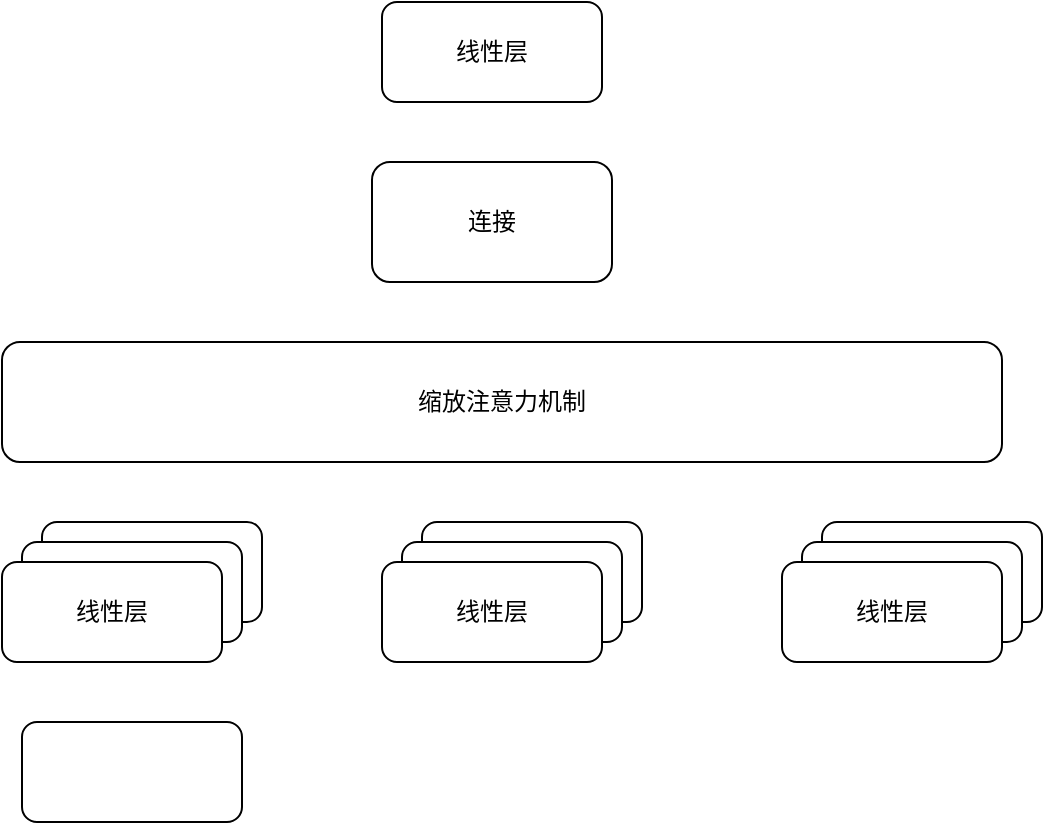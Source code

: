 <mxfile version="24.4.0" type="github">
  <diagram name="第 1 页" id="X00CZErsw5lxIn04xf_R">
    <mxGraphModel dx="1213" dy="631" grid="1" gridSize="10" guides="1" tooltips="1" connect="1" arrows="1" fold="1" page="1" pageScale="1" pageWidth="827" pageHeight="1169" math="0" shadow="0">
      <root>
        <mxCell id="0" />
        <mxCell id="1" parent="0" />
        <mxCell id="4k-sA4LPTLcVA16bypzs-102" value="" style="rounded=1;whiteSpace=wrap;html=1;" vertex="1" parent="1">
          <mxGeometry x="170" y="290" width="110" height="50" as="geometry" />
        </mxCell>
        <mxCell id="4k-sA4LPTLcVA16bypzs-101" value="" style="rounded=1;whiteSpace=wrap;html=1;" vertex="1" parent="1">
          <mxGeometry x="160" y="300" width="110" height="50" as="geometry" />
        </mxCell>
        <mxCell id="4k-sA4LPTLcVA16bypzs-90" value="线性层" style="rounded=1;whiteSpace=wrap;html=1;" vertex="1" parent="1">
          <mxGeometry x="150" y="310" width="110" height="50" as="geometry" />
        </mxCell>
        <mxCell id="4k-sA4LPTLcVA16bypzs-93" value="缩放注意力机制" style="rounded=1;whiteSpace=wrap;html=1;" vertex="1" parent="1">
          <mxGeometry x="150" y="200" width="500" height="60" as="geometry" />
        </mxCell>
        <mxCell id="4k-sA4LPTLcVA16bypzs-94" value="连接" style="rounded=1;whiteSpace=wrap;html=1;" vertex="1" parent="1">
          <mxGeometry x="335" y="110" width="120" height="60" as="geometry" />
        </mxCell>
        <mxCell id="4k-sA4LPTLcVA16bypzs-98" value="线性层" style="rounded=1;whiteSpace=wrap;html=1;" vertex="1" parent="1">
          <mxGeometry x="340" y="30" width="110" height="50" as="geometry" />
        </mxCell>
        <mxCell id="4k-sA4LPTLcVA16bypzs-100" value="" style="rounded=1;whiteSpace=wrap;html=1;" vertex="1" parent="1">
          <mxGeometry x="160" y="390" width="110" height="50" as="geometry" />
        </mxCell>
        <mxCell id="4k-sA4LPTLcVA16bypzs-103" value="" style="rounded=1;whiteSpace=wrap;html=1;" vertex="1" parent="1">
          <mxGeometry x="360" y="290" width="110" height="50" as="geometry" />
        </mxCell>
        <mxCell id="4k-sA4LPTLcVA16bypzs-104" value="" style="rounded=1;whiteSpace=wrap;html=1;" vertex="1" parent="1">
          <mxGeometry x="350" y="300" width="110" height="50" as="geometry" />
        </mxCell>
        <mxCell id="4k-sA4LPTLcVA16bypzs-105" value="线性层" style="rounded=1;whiteSpace=wrap;html=1;" vertex="1" parent="1">
          <mxGeometry x="340" y="310" width="110" height="50" as="geometry" />
        </mxCell>
        <mxCell id="4k-sA4LPTLcVA16bypzs-106" value="" style="rounded=1;whiteSpace=wrap;html=1;" vertex="1" parent="1">
          <mxGeometry x="560" y="290" width="110" height="50" as="geometry" />
        </mxCell>
        <mxCell id="4k-sA4LPTLcVA16bypzs-107" value="" style="rounded=1;whiteSpace=wrap;html=1;" vertex="1" parent="1">
          <mxGeometry x="550" y="300" width="110" height="50" as="geometry" />
        </mxCell>
        <mxCell id="4k-sA4LPTLcVA16bypzs-108" value="线性层" style="rounded=1;whiteSpace=wrap;html=1;" vertex="1" parent="1">
          <mxGeometry x="540" y="310" width="110" height="50" as="geometry" />
        </mxCell>
      </root>
    </mxGraphModel>
  </diagram>
</mxfile>
